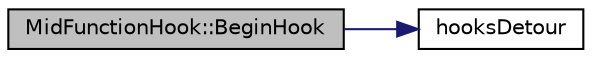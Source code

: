 digraph "MidFunctionHook::BeginHook"
{
 // LATEX_PDF_SIZE
  edge [fontname="Helvetica",fontsize="10",labelfontname="Helvetica",labelfontsize="10"];
  node [fontname="Helvetica",fontsize="10",shape=record];
  rankdir="LR";
  Node1 [label="MidFunctionHook::BeginHook",height=0.2,width=0.4,color="black", fillcolor="grey75", style="filled", fontcolor="black",tooltip="Middle hooking address <addy>"];
  Node1 -> Node2 [color="midnightblue",fontsize="10",style="solid",fontname="Helvetica"];
  Node2 [label="hooksDetour",height=0.2,width=0.4,color="black", fillcolor="white", style="filled",URL="$_hooks_8cc.html#aafcfca63c1c970eb09d534d96d605149",tooltip="Classic detour hook aka jmp hook."];
}
